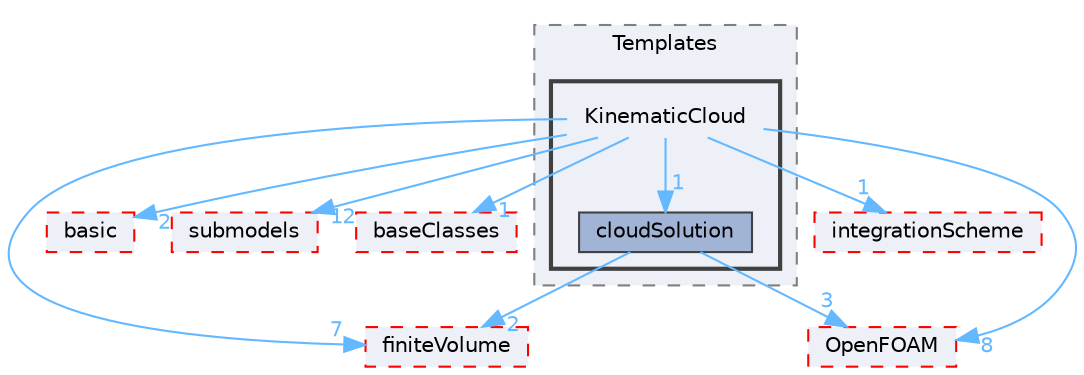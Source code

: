 digraph "src/lagrangian/intermediate/clouds/Templates/KinematicCloud"
{
 // LATEX_PDF_SIZE
  bgcolor="transparent";
  edge [fontname=Helvetica,fontsize=10,labelfontname=Helvetica,labelfontsize=10];
  node [fontname=Helvetica,fontsize=10,shape=box,height=0.2,width=0.4];
  compound=true
  subgraph clusterdir_f332ac72f0d3698ba18c2dc3cab43221 {
    graph [ bgcolor="#edf0f7", pencolor="grey50", label="Templates", fontname=Helvetica,fontsize=10 style="filled,dashed", URL="dir_f332ac72f0d3698ba18c2dc3cab43221.html",tooltip=""]
  subgraph clusterdir_f2c567e1bc38681b9a77ebee52460481 {
    graph [ bgcolor="#edf0f7", pencolor="grey25", label="", fontname=Helvetica,fontsize=10 style="filled,bold", URL="dir_f2c567e1bc38681b9a77ebee52460481.html",tooltip=""]
    dir_f2c567e1bc38681b9a77ebee52460481 [shape=plaintext, label="KinematicCloud"];
  dir_43221dd6665467fd5246afe8bf81c814 [label="cloudSolution", fillcolor="#a2b4d6", color="grey25", style="filled", URL="dir_43221dd6665467fd5246afe8bf81c814.html",tooltip=""];
  }
  }
  dir_584e0ab0901b4327f36f4285cac7f2f8 [label="basic", fillcolor="#edf0f7", color="red", style="filled,dashed", URL="dir_584e0ab0901b4327f36f4285cac7f2f8.html",tooltip=""];
  dir_825de5f87f0ef3ae7d76ccd6a5458244 [label="submodels", fillcolor="#edf0f7", color="red", style="filled,dashed", URL="dir_825de5f87f0ef3ae7d76ccd6a5458244.html",tooltip=""];
  dir_8406eabe9caa8508b9c075038a008bd7 [label="baseClasses", fillcolor="#edf0f7", color="red", style="filled,dashed", URL="dir_8406eabe9caa8508b9c075038a008bd7.html",tooltip=""];
  dir_9bd15774b555cf7259a6fa18f99fe99b [label="finiteVolume", fillcolor="#edf0f7", color="red", style="filled,dashed", URL="dir_9bd15774b555cf7259a6fa18f99fe99b.html",tooltip=""];
  dir_b883d9ef4401f3bc7334173de6a907cc [label="integrationScheme", fillcolor="#edf0f7", color="red", style="filled,dashed", URL="dir_b883d9ef4401f3bc7334173de6a907cc.html",tooltip=""];
  dir_c5473ff19b20e6ec4dfe5c310b3778a8 [label="OpenFOAM", fillcolor="#edf0f7", color="red", style="filled,dashed", URL="dir_c5473ff19b20e6ec4dfe5c310b3778a8.html",tooltip=""];
  dir_f2c567e1bc38681b9a77ebee52460481->dir_43221dd6665467fd5246afe8bf81c814 [headlabel="1", labeldistance=1.5 headhref="dir_002021_000511.html" href="dir_002021_000511.html" color="steelblue1" fontcolor="steelblue1"];
  dir_f2c567e1bc38681b9a77ebee52460481->dir_584e0ab0901b4327f36f4285cac7f2f8 [headlabel="2", labeldistance=1.5 headhref="dir_002021_000211.html" href="dir_002021_000211.html" color="steelblue1" fontcolor="steelblue1"];
  dir_f2c567e1bc38681b9a77ebee52460481->dir_825de5f87f0ef3ae7d76ccd6a5458244 [headlabel="12", labeldistance=1.5 headhref="dir_002021_003801.html" href="dir_002021_003801.html" color="steelblue1" fontcolor="steelblue1"];
  dir_f2c567e1bc38681b9a77ebee52460481->dir_8406eabe9caa8508b9c075038a008bd7 [headlabel="1", labeldistance=1.5 headhref="dir_002021_000200.html" href="dir_002021_000200.html" color="steelblue1" fontcolor="steelblue1"];
  dir_f2c567e1bc38681b9a77ebee52460481->dir_9bd15774b555cf7259a6fa18f99fe99b [headlabel="7", labeldistance=1.5 headhref="dir_002021_001387.html" href="dir_002021_001387.html" color="steelblue1" fontcolor="steelblue1"];
  dir_f2c567e1bc38681b9a77ebee52460481->dir_b883d9ef4401f3bc7334173de6a907cc [headlabel="1", labeldistance=1.5 headhref="dir_002021_001882.html" href="dir_002021_001882.html" color="steelblue1" fontcolor="steelblue1"];
  dir_f2c567e1bc38681b9a77ebee52460481->dir_c5473ff19b20e6ec4dfe5c310b3778a8 [headlabel="8", labeldistance=1.5 headhref="dir_002021_002695.html" href="dir_002021_002695.html" color="steelblue1" fontcolor="steelblue1"];
  dir_43221dd6665467fd5246afe8bf81c814->dir_9bd15774b555cf7259a6fa18f99fe99b [headlabel="2", labeldistance=1.5 headhref="dir_000511_001387.html" href="dir_000511_001387.html" color="steelblue1" fontcolor="steelblue1"];
  dir_43221dd6665467fd5246afe8bf81c814->dir_c5473ff19b20e6ec4dfe5c310b3778a8 [headlabel="3", labeldistance=1.5 headhref="dir_000511_002695.html" href="dir_000511_002695.html" color="steelblue1" fontcolor="steelblue1"];
}

